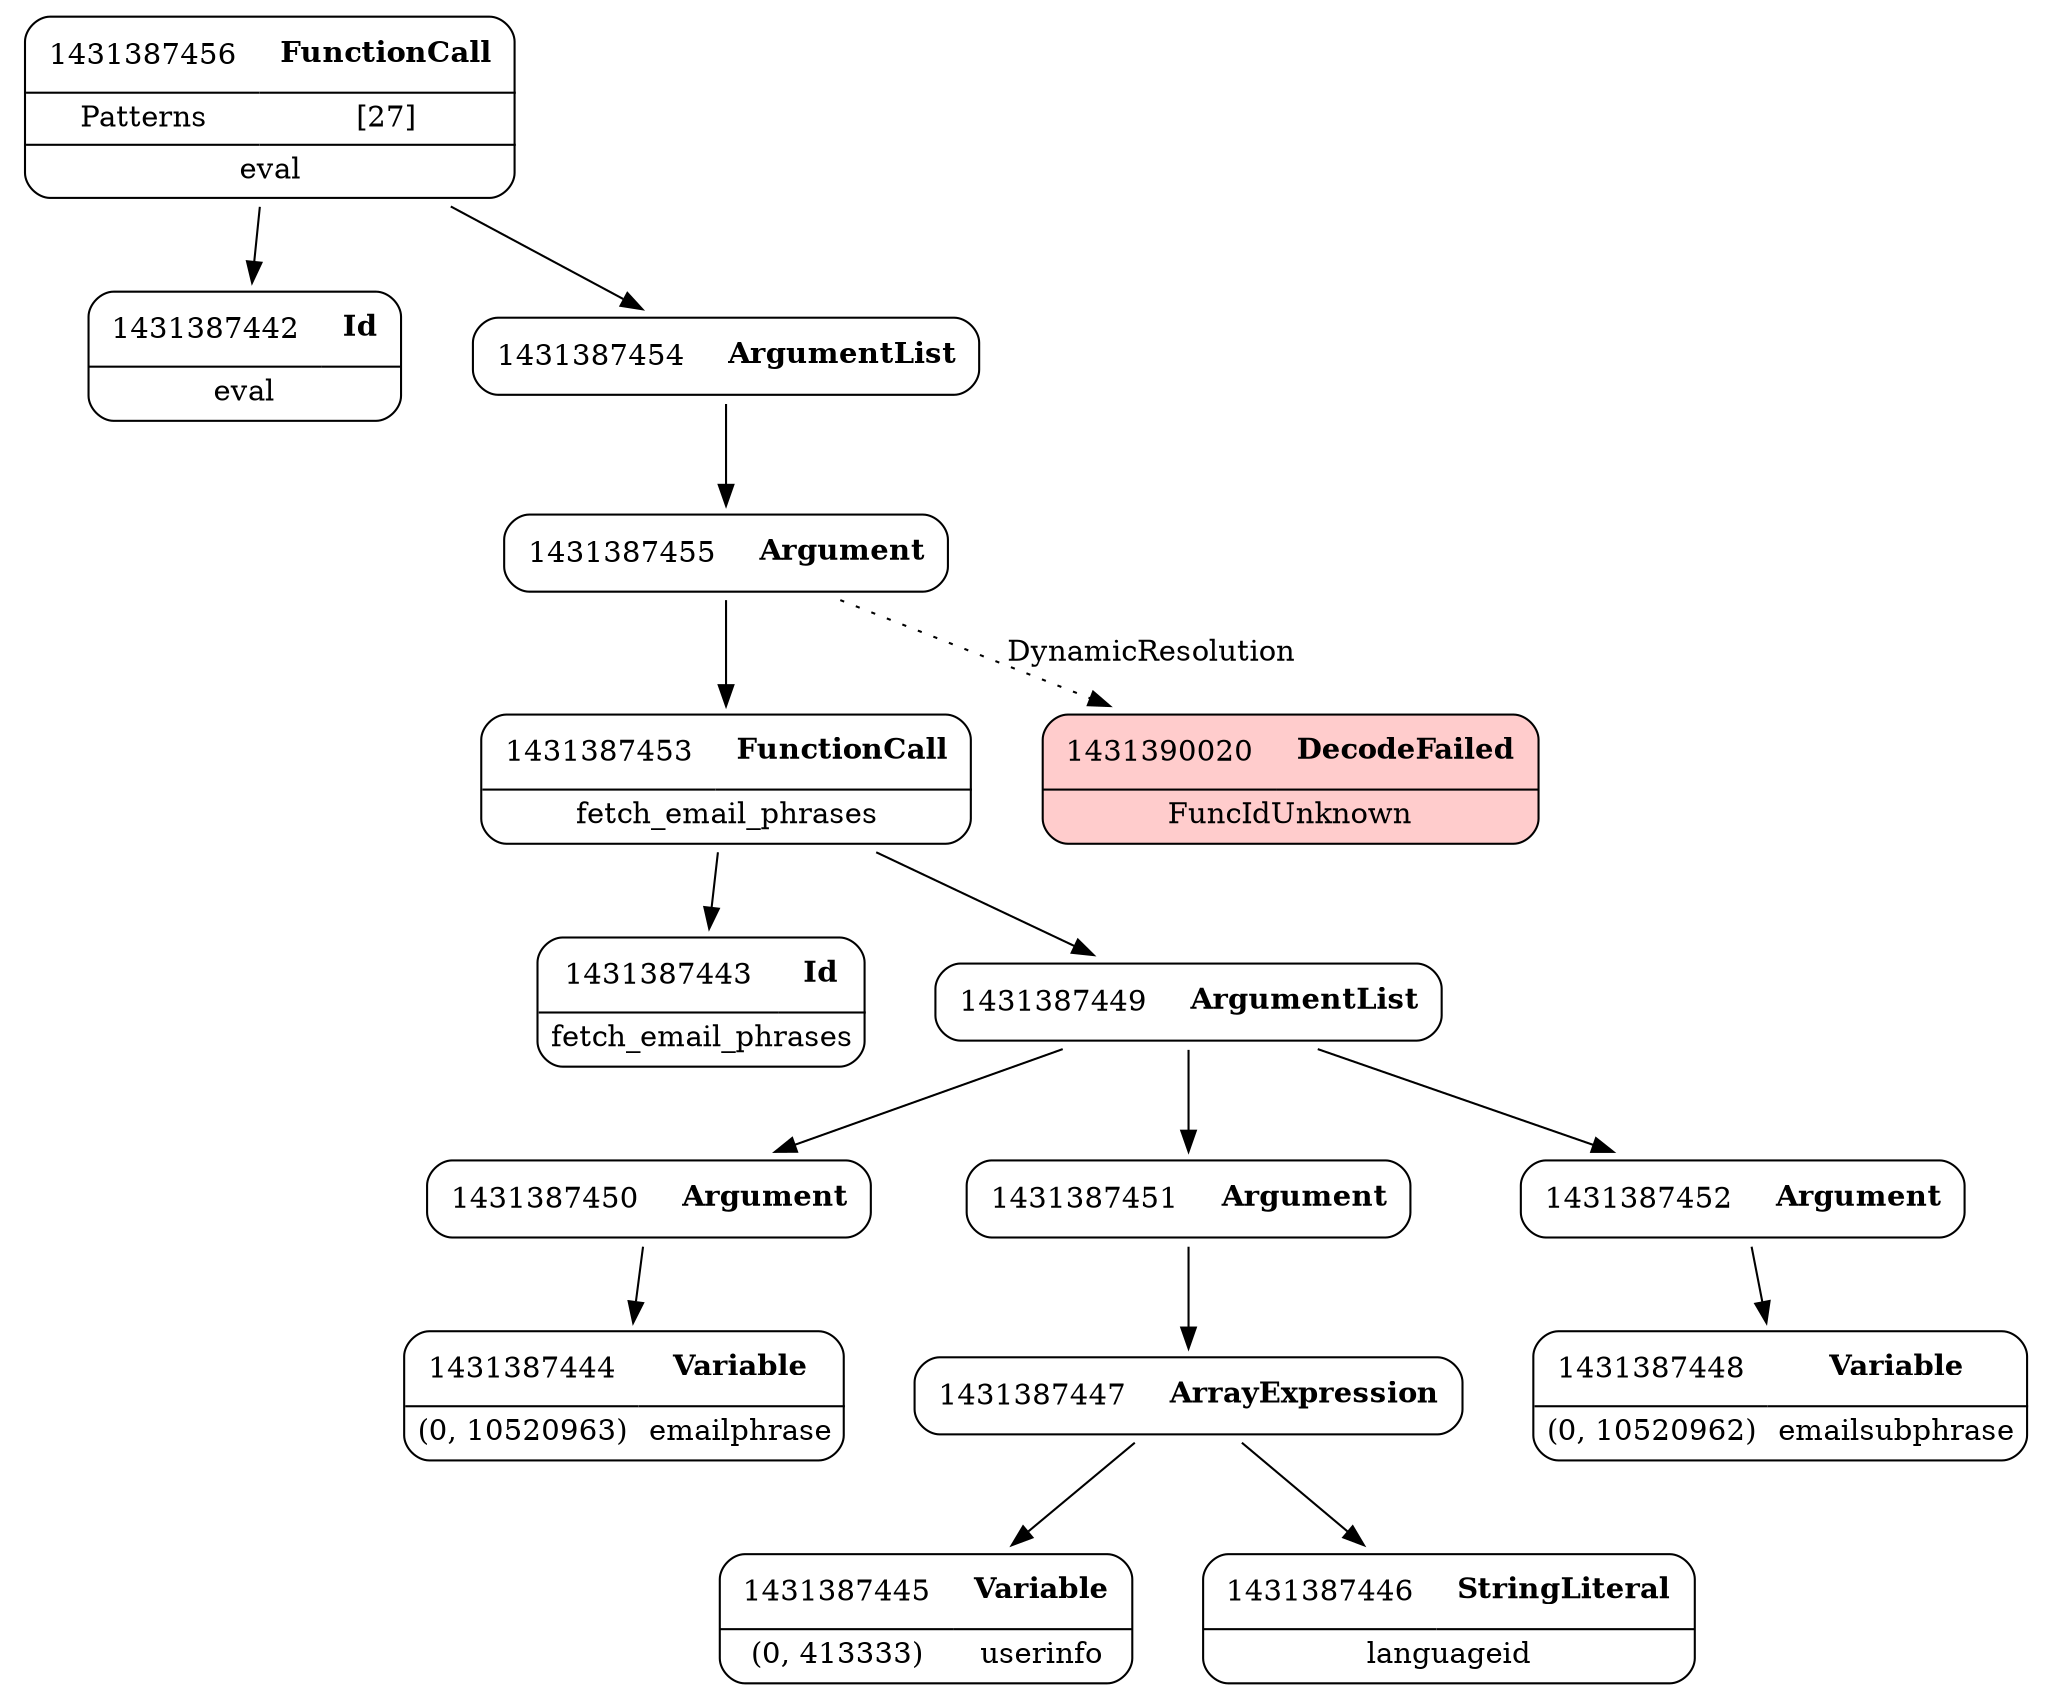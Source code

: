 digraph ast {
node [shape=none];
1431387443 [label=<<TABLE border='1' cellspacing='0' cellpadding='10' style='rounded' ><TR><TD border='0'>1431387443</TD><TD border='0'><B>Id</B></TD></TR><HR/><TR><TD border='0' cellpadding='5' colspan='2'>fetch_email_phrases</TD></TR></TABLE>>];
1431387442 [label=<<TABLE border='1' cellspacing='0' cellpadding='10' style='rounded' ><TR><TD border='0'>1431387442</TD><TD border='0'><B>Id</B></TD></TR><HR/><TR><TD border='0' cellpadding='5' colspan='2'>eval</TD></TR></TABLE>>];
1431387445 [label=<<TABLE border='1' cellspacing='0' cellpadding='10' style='rounded' ><TR><TD border='0'>1431387445</TD><TD border='0'><B>Variable</B></TD></TR><HR/><TR><TD border='0' cellpadding='5'>(0, 413333)</TD><TD border='0' cellpadding='5'>userinfo</TD></TR></TABLE>>];
1431387444 [label=<<TABLE border='1' cellspacing='0' cellpadding='10' style='rounded' ><TR><TD border='0'>1431387444</TD><TD border='0'><B>Variable</B></TD></TR><HR/><TR><TD border='0' cellpadding='5'>(0, 10520963)</TD><TD border='0' cellpadding='5'>emailphrase</TD></TR></TABLE>>];
1431387447 [label=<<TABLE border='1' cellspacing='0' cellpadding='10' style='rounded' ><TR><TD border='0'>1431387447</TD><TD border='0'><B>ArrayExpression</B></TD></TR></TABLE>>];
1431387447 -> 1431387445 [weight=2];
1431387447 -> 1431387446 [weight=2];
1431387446 [label=<<TABLE border='1' cellspacing='0' cellpadding='10' style='rounded' ><TR><TD border='0'>1431387446</TD><TD border='0'><B>StringLiteral</B></TD></TR><HR/><TR><TD border='0' cellpadding='5' colspan='2'>languageid</TD></TR></TABLE>>];
1431387449 [label=<<TABLE border='1' cellspacing='0' cellpadding='10' style='rounded' ><TR><TD border='0'>1431387449</TD><TD border='0'><B>ArgumentList</B></TD></TR></TABLE>>];
1431387449 -> 1431387450 [weight=2];
1431387449 -> 1431387451 [weight=2];
1431387449 -> 1431387452 [weight=2];
1431387448 [label=<<TABLE border='1' cellspacing='0' cellpadding='10' style='rounded' ><TR><TD border='0'>1431387448</TD><TD border='0'><B>Variable</B></TD></TR><HR/><TR><TD border='0' cellpadding='5'>(0, 10520962)</TD><TD border='0' cellpadding='5'>emailsubphrase</TD></TR></TABLE>>];
1431387451 [label=<<TABLE border='1' cellspacing='0' cellpadding='10' style='rounded' ><TR><TD border='0'>1431387451</TD><TD border='0'><B>Argument</B></TD></TR></TABLE>>];
1431387451 -> 1431387447 [weight=2];
1431387450 [label=<<TABLE border='1' cellspacing='0' cellpadding='10' style='rounded' ><TR><TD border='0'>1431387450</TD><TD border='0'><B>Argument</B></TD></TR></TABLE>>];
1431387450 -> 1431387444 [weight=2];
1431387453 [label=<<TABLE border='1' cellspacing='0' cellpadding='10' style='rounded' ><TR><TD border='0'>1431387453</TD><TD border='0'><B>FunctionCall</B></TD></TR><HR/><TR><TD border='0' cellpadding='5' colspan='2'>fetch_email_phrases</TD></TR></TABLE>>];
1431387453 -> 1431387443 [weight=2];
1431387453 -> 1431387449 [weight=2];
1431387452 [label=<<TABLE border='1' cellspacing='0' cellpadding='10' style='rounded' ><TR><TD border='0'>1431387452</TD><TD border='0'><B>Argument</B></TD></TR></TABLE>>];
1431387452 -> 1431387448 [weight=2];
1431387455 [label=<<TABLE border='1' cellspacing='0' cellpadding='10' style='rounded' ><TR><TD border='0'>1431387455</TD><TD border='0'><B>Argument</B></TD></TR></TABLE>>];
1431387455 -> 1431387453 [weight=2];
1431387455 -> 1431390020 [style=dotted,label=DynamicResolution];
1431387454 [label=<<TABLE border='1' cellspacing='0' cellpadding='10' style='rounded' ><TR><TD border='0'>1431387454</TD><TD border='0'><B>ArgumentList</B></TD></TR></TABLE>>];
1431387454 -> 1431387455 [weight=2];
1431387456 [label=<<TABLE border='1' cellspacing='0' cellpadding='10' style='rounded' ><TR><TD border='0'>1431387456</TD><TD border='0'><B>FunctionCall</B></TD></TR><HR/><TR><TD border='0' cellpadding='5'>Patterns</TD><TD border='0' cellpadding='5'>[27]</TD></TR><HR/><TR><TD border='0' cellpadding='5' colspan='2'>eval</TD></TR></TABLE>>];
1431387456 -> 1431387442 [weight=2];
1431387456 -> 1431387454 [weight=2];
1431390020 [label=<<TABLE border='1' cellspacing='0' cellpadding='10' style='rounded' bgcolor='#FFCCCC' ><TR><TD border='0'>1431390020</TD><TD border='0'><B>DecodeFailed</B></TD></TR><HR/><TR><TD border='0' cellpadding='5' colspan='2'>FuncIdUnknown</TD></TR></TABLE>>];
}
